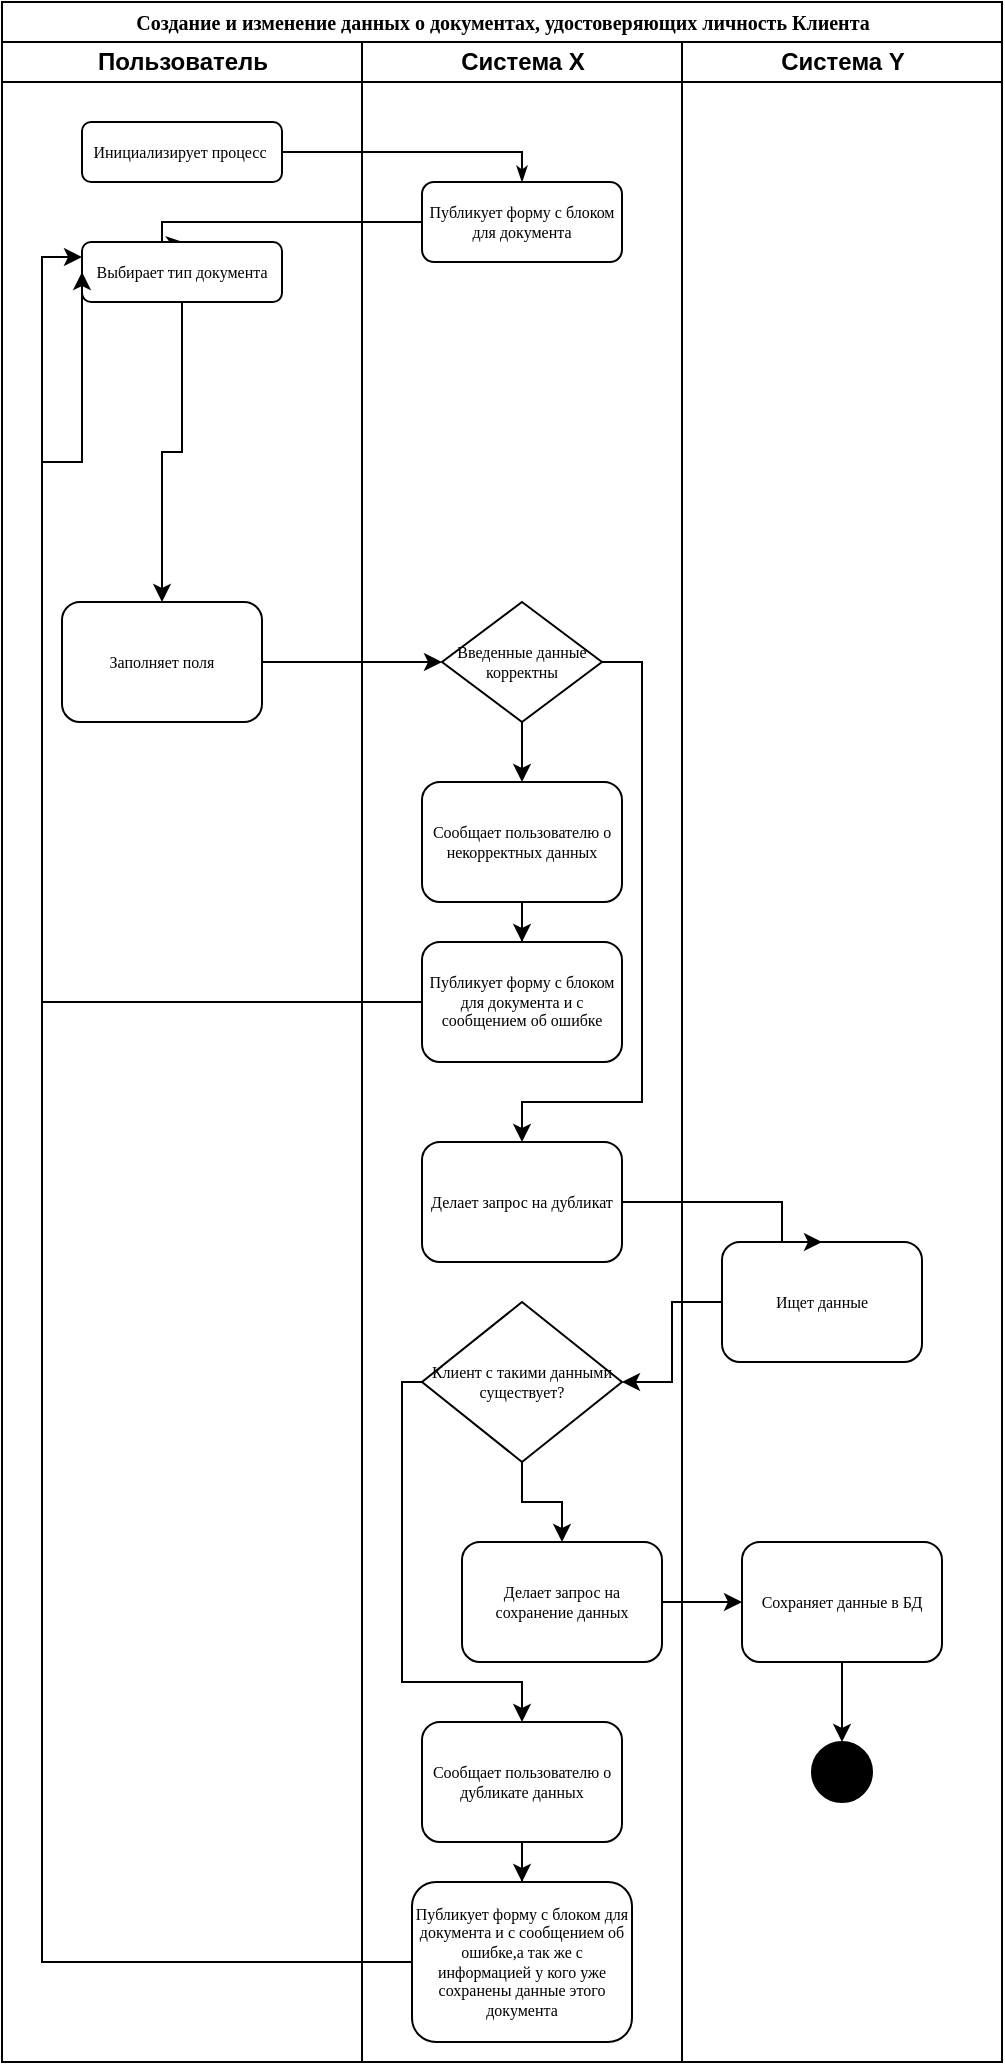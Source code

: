 <mxfile version="19.0.0" type="device" pages="3"><diagram name="Page-1" id="74e2e168-ea6b-b213-b513-2b3c1d86103e"><mxGraphModel dx="713" dy="401" grid="1" gridSize="10" guides="1" tooltips="1" connect="1" arrows="1" fold="1" page="1" pageScale="1" pageWidth="1100" pageHeight="850" background="none" math="0" shadow="0"><root><mxCell id="0"/><mxCell id="1" parent="0"/><mxCell id="77e6c97f196da883-1" value="&lt;font style=&quot;font-size: 10px;&quot;&gt;Создание и изменение данных о документах, удостоверяющих личность Клиента&lt;/font&gt;" style="swimlane;html=1;childLayout=stackLayout;startSize=20;rounded=0;shadow=0;labelBackgroundColor=none;strokeWidth=1;fontFamily=Verdana;fontSize=8;align=center;" parent="1" vertex="1"><mxGeometry x="70" y="40" width="500" height="1030" as="geometry"/></mxCell><mxCell id="77e6c97f196da883-26" style="edgeStyle=orthogonalEdgeStyle;rounded=0;html=1;labelBackgroundColor=none;startArrow=none;startFill=0;startSize=5;endArrow=classicThin;endFill=1;endSize=5;jettySize=auto;orthogonalLoop=1;strokeWidth=1;fontFamily=Verdana;fontSize=8;entryX=0.5;entryY=0;entryDx=0;entryDy=0;" parent="77e6c97f196da883-1" source="77e6c97f196da883-8" target="77e6c97f196da883-11" edge="1"><mxGeometry relative="1" as="geometry"><Array as="points"><mxPoint x="260" y="75"/></Array></mxGeometry></mxCell><mxCell id="77e6c97f196da883-27" style="edgeStyle=orthogonalEdgeStyle;rounded=0;html=1;labelBackgroundColor=none;startArrow=none;startFill=0;startSize=5;endArrow=classicThin;endFill=1;endSize=5;jettySize=auto;orthogonalLoop=1;strokeWidth=1;fontFamily=Verdana;fontSize=8;exitX=0;exitY=0.75;exitDx=0;exitDy=0;entryX=0.5;entryY=0;entryDx=0;entryDy=0;" parent="77e6c97f196da883-1" source="77e6c97f196da883-11" target="77e6c97f196da883-9" edge="1"><mxGeometry relative="1" as="geometry"><Array as="points"><mxPoint x="210" y="110"/><mxPoint x="80" y="110"/></Array></mxGeometry></mxCell><mxCell id="77e6c97f196da883-2" value="Пользователь" style="swimlane;html=1;startSize=20;" parent="77e6c97f196da883-1" vertex="1"><mxGeometry y="20" width="180" height="1010" as="geometry"/></mxCell><mxCell id="77e6c97f196da883-8" value="Инициализирует процесс&amp;nbsp;" style="rounded=1;whiteSpace=wrap;html=1;shadow=0;labelBackgroundColor=none;strokeWidth=1;fontFamily=Verdana;fontSize=8;align=center;" parent="77e6c97f196da883-2" vertex="1"><mxGeometry x="40" y="40" width="100" height="30" as="geometry"/></mxCell><mxCell id="EsVGFhmDjsZCo9MciSpm-12" style="edgeStyle=orthogonalEdgeStyle;rounded=0;orthogonalLoop=1;jettySize=auto;html=1;entryX=0.5;entryY=0;entryDx=0;entryDy=0;" parent="77e6c97f196da883-2" source="77e6c97f196da883-9" target="EsVGFhmDjsZCo9MciSpm-10" edge="1"><mxGeometry relative="1" as="geometry"/></mxCell><mxCell id="77e6c97f196da883-9" value="Выбирает тип документа" style="rounded=1;whiteSpace=wrap;html=1;shadow=0;labelBackgroundColor=none;strokeWidth=1;fontFamily=Verdana;fontSize=8;align=center;" parent="77e6c97f196da883-2" vertex="1"><mxGeometry x="40" y="100" width="100" height="30" as="geometry"/></mxCell><mxCell id="EsVGFhmDjsZCo9MciSpm-10" value="Заполняет поля" style="rounded=1;whiteSpace=wrap;html=1;shadow=0;labelBackgroundColor=none;strokeWidth=1;fontFamily=Verdana;fontSize=8;align=center;" parent="77e6c97f196da883-2" vertex="1"><mxGeometry x="30" y="280" width="100" height="60" as="geometry"/></mxCell><mxCell id="77e6c97f196da883-3" value="Система X" style="swimlane;html=1;startSize=20;" parent="77e6c97f196da883-1" vertex="1"><mxGeometry x="180" y="20" width="160" height="1010" as="geometry"/></mxCell><mxCell id="77e6c97f196da883-11" value="Публикует форму с блоком для документа" style="rounded=1;whiteSpace=wrap;html=1;shadow=0;labelBackgroundColor=none;strokeWidth=1;fontFamily=Verdana;fontSize=8;align=center;" parent="77e6c97f196da883-3" vertex="1"><mxGeometry x="30" y="70" width="100" height="40" as="geometry"/></mxCell><mxCell id="EsVGFhmDjsZCo9MciSpm-15" style="edgeStyle=orthogonalEdgeStyle;rounded=0;orthogonalLoop=1;jettySize=auto;html=1;entryX=0.5;entryY=0;entryDx=0;entryDy=0;" parent="77e6c97f196da883-3" source="77e6c97f196da883-13" target="77e6c97f196da883-12" edge="1"><mxGeometry relative="1" as="geometry"/></mxCell><mxCell id="77e6c97f196da883-13" value="Введенные данные корректны" style="rhombus;whiteSpace=wrap;html=1;rounded=0;shadow=0;labelBackgroundColor=none;strokeWidth=1;fontFamily=Verdana;fontSize=8;align=center;" parent="77e6c97f196da883-3" vertex="1"><mxGeometry x="40" y="280" width="80" height="60" as="geometry"/></mxCell><mxCell id="77e6c97f196da883-12" value="Сообщает пользователю о некорректных данных" style="rounded=1;whiteSpace=wrap;html=1;shadow=0;labelBackgroundColor=none;strokeWidth=1;fontFamily=Verdana;fontSize=8;align=center;" parent="77e6c97f196da883-3" vertex="1"><mxGeometry x="30" y="370" width="100" height="60" as="geometry"/></mxCell><mxCell id="EsVGFhmDjsZCo9MciSpm-16" value="Делает запрос на дубликат" style="rounded=1;whiteSpace=wrap;html=1;shadow=0;labelBackgroundColor=none;strokeWidth=1;fontFamily=Verdana;fontSize=8;align=center;" parent="77e6c97f196da883-3" vertex="1"><mxGeometry x="30" y="550" width="100" height="60" as="geometry"/></mxCell><mxCell id="EsVGFhmDjsZCo9MciSpm-20" value="Публикует форму с блоком для документа и с сообщением об ошибке" style="rounded=1;whiteSpace=wrap;html=1;shadow=0;labelBackgroundColor=none;strokeWidth=1;fontFamily=Verdana;fontSize=8;align=center;" parent="77e6c97f196da883-3" vertex="1"><mxGeometry x="30" y="450" width="100" height="60" as="geometry"/></mxCell><mxCell id="EsVGFhmDjsZCo9MciSpm-21" value="" style="edgeStyle=orthogonalEdgeStyle;rounded=0;orthogonalLoop=1;jettySize=auto;html=1;" parent="77e6c97f196da883-3" source="77e6c97f196da883-12" target="EsVGFhmDjsZCo9MciSpm-20" edge="1"><mxGeometry relative="1" as="geometry"/></mxCell><mxCell id="EsVGFhmDjsZCo9MciSpm-22" style="edgeStyle=orthogonalEdgeStyle;rounded=0;orthogonalLoop=1;jettySize=auto;html=1;entryX=0.5;entryY=0;entryDx=0;entryDy=0;exitX=1;exitY=0.5;exitDx=0;exitDy=0;" parent="77e6c97f196da883-3" source="77e6c97f196da883-13" target="EsVGFhmDjsZCo9MciSpm-16" edge="1"><mxGeometry relative="1" as="geometry"><mxPoint x="90.029" y="349.979" as="sourcePoint"/><mxPoint x="90" y="380" as="targetPoint"/><Array as="points"><mxPoint x="140" y="310"/><mxPoint x="140" y="530"/><mxPoint x="80" y="530"/></Array></mxGeometry></mxCell><mxCell id="EsVGFhmDjsZCo9MciSpm-29" style="edgeStyle=orthogonalEdgeStyle;rounded=0;orthogonalLoop=1;jettySize=auto;html=1;entryX=0.5;entryY=0;entryDx=0;entryDy=0;" parent="77e6c97f196da883-3" source="EsVGFhmDjsZCo9MciSpm-27" target="EsVGFhmDjsZCo9MciSpm-28" edge="1"><mxGeometry relative="1" as="geometry"/></mxCell><mxCell id="EsVGFhmDjsZCo9MciSpm-37" style="edgeStyle=orthogonalEdgeStyle;rounded=0;orthogonalLoop=1;jettySize=auto;html=1;entryX=0.5;entryY=0;entryDx=0;entryDy=0;" parent="77e6c97f196da883-3" source="EsVGFhmDjsZCo9MciSpm-27" target="EsVGFhmDjsZCo9MciSpm-35" edge="1"><mxGeometry relative="1" as="geometry"><Array as="points"><mxPoint x="20" y="670"/><mxPoint x="20" y="820"/><mxPoint x="80" y="820"/></Array></mxGeometry></mxCell><mxCell id="EsVGFhmDjsZCo9MciSpm-27" value="Клиент с такими данными существует?" style="rhombus;whiteSpace=wrap;html=1;rounded=0;shadow=0;labelBackgroundColor=none;strokeWidth=1;fontFamily=Verdana;fontSize=8;align=center;" parent="77e6c97f196da883-3" vertex="1"><mxGeometry x="30" y="630" width="100" height="80" as="geometry"/></mxCell><mxCell id="EsVGFhmDjsZCo9MciSpm-28" value="Делает запрос на сохранение данных" style="rounded=1;whiteSpace=wrap;html=1;shadow=0;labelBackgroundColor=none;strokeWidth=1;fontFamily=Verdana;fontSize=8;align=center;" parent="77e6c97f196da883-3" vertex="1"><mxGeometry x="50" y="750" width="100" height="60" as="geometry"/></mxCell><mxCell id="EsVGFhmDjsZCo9MciSpm-38" style="edgeStyle=orthogonalEdgeStyle;rounded=0;orthogonalLoop=1;jettySize=auto;html=1;entryX=0.5;entryY=0;entryDx=0;entryDy=0;" parent="77e6c97f196da883-3" source="EsVGFhmDjsZCo9MciSpm-35" target="EsVGFhmDjsZCo9MciSpm-36" edge="1"><mxGeometry relative="1" as="geometry"/></mxCell><mxCell id="EsVGFhmDjsZCo9MciSpm-35" value="Сообщает пользователю о дубликате данных" style="rounded=1;whiteSpace=wrap;html=1;shadow=0;labelBackgroundColor=none;strokeWidth=1;fontFamily=Verdana;fontSize=8;align=center;" parent="77e6c97f196da883-3" vertex="1"><mxGeometry x="30" y="840" width="100" height="60" as="geometry"/></mxCell><mxCell id="EsVGFhmDjsZCo9MciSpm-36" value="Публикует форму с блоком для документа и с сообщением об ошибке,а так же с информацией у кого уже сохранены данные этого документа" style="rounded=1;whiteSpace=wrap;html=1;shadow=0;labelBackgroundColor=none;strokeWidth=1;fontFamily=Verdana;fontSize=8;align=center;" parent="77e6c97f196da883-3" vertex="1"><mxGeometry x="25" y="920" width="110" height="80" as="geometry"/></mxCell><mxCell id="77e6c97f196da883-4" value="Система Y" style="swimlane;html=1;startSize=20;" parent="77e6c97f196da883-1" vertex="1"><mxGeometry x="340" y="20" width="160" height="1010" as="geometry"/></mxCell><mxCell id="77e6c97f196da883-10" value="Ищет данные" style="rounded=1;whiteSpace=wrap;html=1;shadow=0;labelBackgroundColor=none;strokeWidth=1;fontFamily=Verdana;fontSize=8;align=center;" parent="77e6c97f196da883-4" vertex="1"><mxGeometry x="20" y="600" width="100" height="60" as="geometry"/></mxCell><mxCell id="EsVGFhmDjsZCo9MciSpm-31" value="" style="ellipse;whiteSpace=wrap;html=1;fillColor=#000000;" parent="77e6c97f196da883-4" vertex="1"><mxGeometry x="65" y="850" width="30" height="30" as="geometry"/></mxCell><mxCell id="EsVGFhmDjsZCo9MciSpm-34" style="edgeStyle=orthogonalEdgeStyle;rounded=0;orthogonalLoop=1;jettySize=auto;html=1;" parent="77e6c97f196da883-4" source="EsVGFhmDjsZCo9MciSpm-32" target="EsVGFhmDjsZCo9MciSpm-31" edge="1"><mxGeometry relative="1" as="geometry"/></mxCell><mxCell id="EsVGFhmDjsZCo9MciSpm-32" value="Сохраняет данные в БД" style="rounded=1;whiteSpace=wrap;html=1;shadow=0;labelBackgroundColor=none;strokeWidth=1;fontFamily=Verdana;fontSize=8;align=center;" parent="77e6c97f196da883-4" vertex="1"><mxGeometry x="30" y="750" width="100" height="60" as="geometry"/></mxCell><mxCell id="EsVGFhmDjsZCo9MciSpm-14" value="" style="edgeStyle=orthogonalEdgeStyle;rounded=0;orthogonalLoop=1;jettySize=auto;html=1;entryX=0;entryY=0.5;entryDx=0;entryDy=0;" parent="77e6c97f196da883-1" source="EsVGFhmDjsZCo9MciSpm-10" target="77e6c97f196da883-13" edge="1"><mxGeometry relative="1" as="geometry"><mxPoint x="190" y="330" as="targetPoint"/></mxGeometry></mxCell><mxCell id="EsVGFhmDjsZCo9MciSpm-18" value="" style="edgeStyle=orthogonalEdgeStyle;rounded=0;orthogonalLoop=1;jettySize=auto;html=1;exitX=0;exitY=0.5;exitDx=0;exitDy=0;entryX=0;entryY=0.5;entryDx=0;entryDy=0;" parent="77e6c97f196da883-1" source="EsVGFhmDjsZCo9MciSpm-20" target="77e6c97f196da883-9" edge="1"><mxGeometry relative="1" as="geometry"><mxPoint x="20" y="230" as="targetPoint"/><Array as="points"><mxPoint x="20" y="500"/><mxPoint x="20" y="230"/></Array></mxGeometry></mxCell><mxCell id="EsVGFhmDjsZCo9MciSpm-23" style="edgeStyle=orthogonalEdgeStyle;rounded=0;orthogonalLoop=1;jettySize=auto;html=1;entryX=0.5;entryY=0;entryDx=0;entryDy=0;" parent="77e6c97f196da883-1" source="EsVGFhmDjsZCo9MciSpm-16" target="77e6c97f196da883-10" edge="1"><mxGeometry relative="1" as="geometry"><Array as="points"><mxPoint x="390" y="600"/></Array></mxGeometry></mxCell><mxCell id="EsVGFhmDjsZCo9MciSpm-26" style="edgeStyle=orthogonalEdgeStyle;rounded=0;orthogonalLoop=1;jettySize=auto;html=1;entryX=1;entryY=0.5;entryDx=0;entryDy=0;" parent="77e6c97f196da883-1" source="77e6c97f196da883-10" target="EsVGFhmDjsZCo9MciSpm-27" edge="1"><mxGeometry relative="1" as="geometry"><mxPoint x="290" y="690" as="targetPoint"/></mxGeometry></mxCell><mxCell id="EsVGFhmDjsZCo9MciSpm-30" style="edgeStyle=orthogonalEdgeStyle;rounded=0;orthogonalLoop=1;jettySize=auto;html=1;entryX=0;entryY=0.5;entryDx=0;entryDy=0;" parent="77e6c97f196da883-1" source="EsVGFhmDjsZCo9MciSpm-28" target="EsVGFhmDjsZCo9MciSpm-32" edge="1"><mxGeometry relative="1" as="geometry"><mxPoint x="380" y="800" as="targetPoint"/></mxGeometry></mxCell><mxCell id="EsVGFhmDjsZCo9MciSpm-39" style="edgeStyle=orthogonalEdgeStyle;rounded=0;orthogonalLoop=1;jettySize=auto;html=1;entryX=0;entryY=0.25;entryDx=0;entryDy=0;" parent="77e6c97f196da883-1" source="EsVGFhmDjsZCo9MciSpm-36" target="77e6c97f196da883-9" edge="1"><mxGeometry relative="1" as="geometry"/></mxCell></root></mxGraphModel></diagram><diagram id="0mH483TtQRlxDRqHfTWo" name="Page-2"><mxGraphModel dx="960" dy="539" grid="1" gridSize="10" guides="1" tooltips="1" connect="1" arrows="1" fold="1" page="1" pageScale="1" pageWidth="827" pageHeight="1169" math="0" shadow="0"><root><mxCell id="0"/><mxCell id="1" parent="0"/><mxCell id="ZGw6_oDI0YWusYHVAmRh-1" value="&lt;span style=&quot;font-family: Verdana;&quot;&gt;Создание и изменение данных о документах, удостоверяющих личность Клиента&lt;/span&gt;" style="swimlane;html=1;childLayout=stackLayout;resizeParent=1;resizeParentMax=0;horizontal=1;startSize=20;horizontalStack=0;fontSize=10;" vertex="1" parent="1"><mxGeometry x="170" y="170" width="930" height="380" as="geometry"/></mxCell><mxCell id="ZGw6_oDI0YWusYHVAmRh-2" value="Пользователь" style="swimlane;html=1;startSize=20;horizontal=0;fontSize=10;" vertex="1" parent="ZGw6_oDI0YWusYHVAmRh-1"><mxGeometry y="20" width="930" height="120" as="geometry"/></mxCell><mxCell id="-RSSj5uT9LqHygOo5BhE-1" style="edgeStyle=orthogonalEdgeStyle;rounded=0;orthogonalLoop=1;jettySize=auto;html=1;entryX=0;entryY=0.5;entryDx=0;entryDy=0;entryPerimeter=0;fontSize=10;" edge="1" parent="ZGw6_oDI0YWusYHVAmRh-2" source="wtR9LoslJJ4y4hzOJkZI-1" target="wtR9LoslJJ4y4hzOJkZI-2"><mxGeometry relative="1" as="geometry"/></mxCell><mxCell id="wtR9LoslJJ4y4hzOJkZI-1" value="" style="points=[[0.145,0.145,0],[0.5,0,0],[0.855,0.145,0],[1,0.5,0],[0.855,0.855,0],[0.5,1,0],[0.145,0.855,0],[0,0.5,0]];shape=mxgraph.bpmn.event;html=1;verticalLabelPosition=bottom;labelBackgroundColor=#ffffff;verticalAlign=top;align=center;perimeter=ellipsePerimeter;outlineConnect=0;aspect=fixed;outline=standard;symbol=general;fontSize=10;" vertex="1" parent="ZGw6_oDI0YWusYHVAmRh-2"><mxGeometry x="50" y="50" width="20" height="20" as="geometry"/></mxCell><mxCell id="wtR9LoslJJ4y4hzOJkZI-2" value="" style="points=[[0.25,0,0],[0.5,0,0],[0.75,0,0],[1,0.25,0],[1,0.5,0],[1,0.75,0],[0.75,1,0],[0.5,1,0],[0.25,1,0],[0,0.75,0],[0,0.5,0],[0,0.25,0]];shape=mxgraph.bpmn.task;whiteSpace=wrap;rectStyle=rounded;size=10;taskMarker=user;fontSize=10;" vertex="1" parent="ZGw6_oDI0YWusYHVAmRh-2"><mxGeometry x="120" y="25" width="110" height="70" as="geometry"/></mxCell><mxCell id="88kt0aUBynA_ymBmJ_PW-2" style="edgeStyle=orthogonalEdgeStyle;rounded=0;orthogonalLoop=1;jettySize=auto;html=1;entryX=0;entryY=0.5;entryDx=0;entryDy=0;entryPerimeter=0;fontSize=10;" edge="1" parent="ZGw6_oDI0YWusYHVAmRh-2" source="NXTbLrTYA592FhZuYwcG-1" target="88kt0aUBynA_ymBmJ_PW-1"><mxGeometry relative="1" as="geometry"/></mxCell><mxCell id="NXTbLrTYA592FhZuYwcG-1" value="Выбирает тип документа" style="points=[[0.25,0,0],[0.5,0,0],[0.75,0,0],[1,0.25,0],[1,0.5,0],[1,0.75,0],[0.75,1,0],[0.5,1,0],[0.25,1,0],[0,0.75,0],[0,0.5,0],[0,0.25,0]];shape=mxgraph.bpmn.task;whiteSpace=wrap;rectStyle=rounded;size=10;taskMarker=user;fontSize=10;" vertex="1" parent="ZGw6_oDI0YWusYHVAmRh-2"><mxGeometry x="340" y="20" width="120" height="80" as="geometry"/></mxCell><mxCell id="88kt0aUBynA_ymBmJ_PW-1" value="Заполняет поля" style="points=[[0.25,0,0],[0.5,0,0],[0.75,0,0],[1,0.25,0],[1,0.5,0],[1,0.75,0],[0.75,1,0],[0.5,1,0],[0.25,1,0],[0,0.75,0],[0,0.5,0],[0,0.25,0]];shape=mxgraph.bpmn.task;whiteSpace=wrap;rectStyle=rounded;size=10;taskMarker=user;fontSize=10;" vertex="1" parent="ZGw6_oDI0YWusYHVAmRh-2"><mxGeometry x="490" y="20" width="120" height="80" as="geometry"/></mxCell><mxCell id="ZGw6_oDI0YWusYHVAmRh-3" value="Система X" style="swimlane;html=1;startSize=20;horizontal=0;fontSize=10;" vertex="1" parent="ZGw6_oDI0YWusYHVAmRh-1"><mxGeometry y="140" width="930" height="120" as="geometry"/></mxCell><mxCell id="DhFQadM3sEM7HUVJuCSl-1" value="Публикует форму с блоком для документа" style="points=[[0.25,0,0],[0.5,0,0],[0.75,0,0],[1,0.25,0],[1,0.5,0],[1,0.75,0],[0.75,1,0],[0.5,1,0],[0.25,1,0],[0,0.75,0],[0,0.5,0],[0,0.25,0]];shape=mxgraph.bpmn.task;whiteSpace=wrap;rectStyle=rounded;size=10;taskMarker=abstract;fontSize=10;" vertex="1" parent="ZGw6_oDI0YWusYHVAmRh-3"><mxGeometry x="230" y="20" width="120" height="80" as="geometry"/></mxCell><mxCell id="F-5gEu-nOnOhzZQ7RHyd-1" value="" style="points=[[0.25,0.25,0],[0.5,0,0],[0.75,0.25,0],[1,0.5,0],[0.75,0.75,0],[0.5,1,0],[0.25,0.75,0],[0,0.5,0]];shape=mxgraph.bpmn.gateway2;html=1;verticalLabelPosition=bottom;labelBackgroundColor=#ffffff;verticalAlign=top;align=center;perimeter=rhombusPerimeter;outlineConnect=0;outline=none;symbol=none;fontSize=10;" vertex="1" parent="ZGw6_oDI0YWusYHVAmRh-3"><mxGeometry x="650" y="25" width="50" height="50" as="geometry"/></mxCell><mxCell id="ZGw6_oDI0YWusYHVAmRh-4" value="Система Y" style="swimlane;html=1;startSize=20;horizontal=0;fontSize=10;" vertex="1" parent="ZGw6_oDI0YWusYHVAmRh-1"><mxGeometry y="260" width="930" height="120" as="geometry"/></mxCell><mxCell id="DhFQadM3sEM7HUVJuCSl-2" style="edgeStyle=orthogonalEdgeStyle;rounded=0;orthogonalLoop=1;jettySize=auto;html=1;entryX=0;entryY=0.5;entryDx=0;entryDy=0;entryPerimeter=0;fontSize=10;" edge="1" parent="ZGw6_oDI0YWusYHVAmRh-1" source="wtR9LoslJJ4y4hzOJkZI-2" target="DhFQadM3sEM7HUVJuCSl-1"><mxGeometry relative="1" as="geometry"/></mxCell><mxCell id="88kt0aUBynA_ymBmJ_PW-3" style="edgeStyle=orthogonalEdgeStyle;rounded=0;orthogonalLoop=1;jettySize=auto;html=1;entryX=0;entryY=0.5;entryDx=0;entryDy=0;entryPerimeter=0;fontSize=10;" edge="1" parent="ZGw6_oDI0YWusYHVAmRh-1" source="DhFQadM3sEM7HUVJuCSl-1" target="NXTbLrTYA592FhZuYwcG-1"><mxGeometry relative="1" as="geometry"/></mxCell></root></mxGraphModel></diagram><diagram id="063E0Sh3ybxuDu2Q_ki0" name="Page-3"><mxGraphModel dx="1248" dy="701" grid="1" gridSize="10" guides="1" tooltips="1" connect="1" arrows="1" fold="1" page="1" pageScale="1" pageWidth="827" pageHeight="1169" math="0" shadow="0"><root><mxCell id="0"/><mxCell id="1" parent="0"/></root></mxGraphModel></diagram></mxfile>